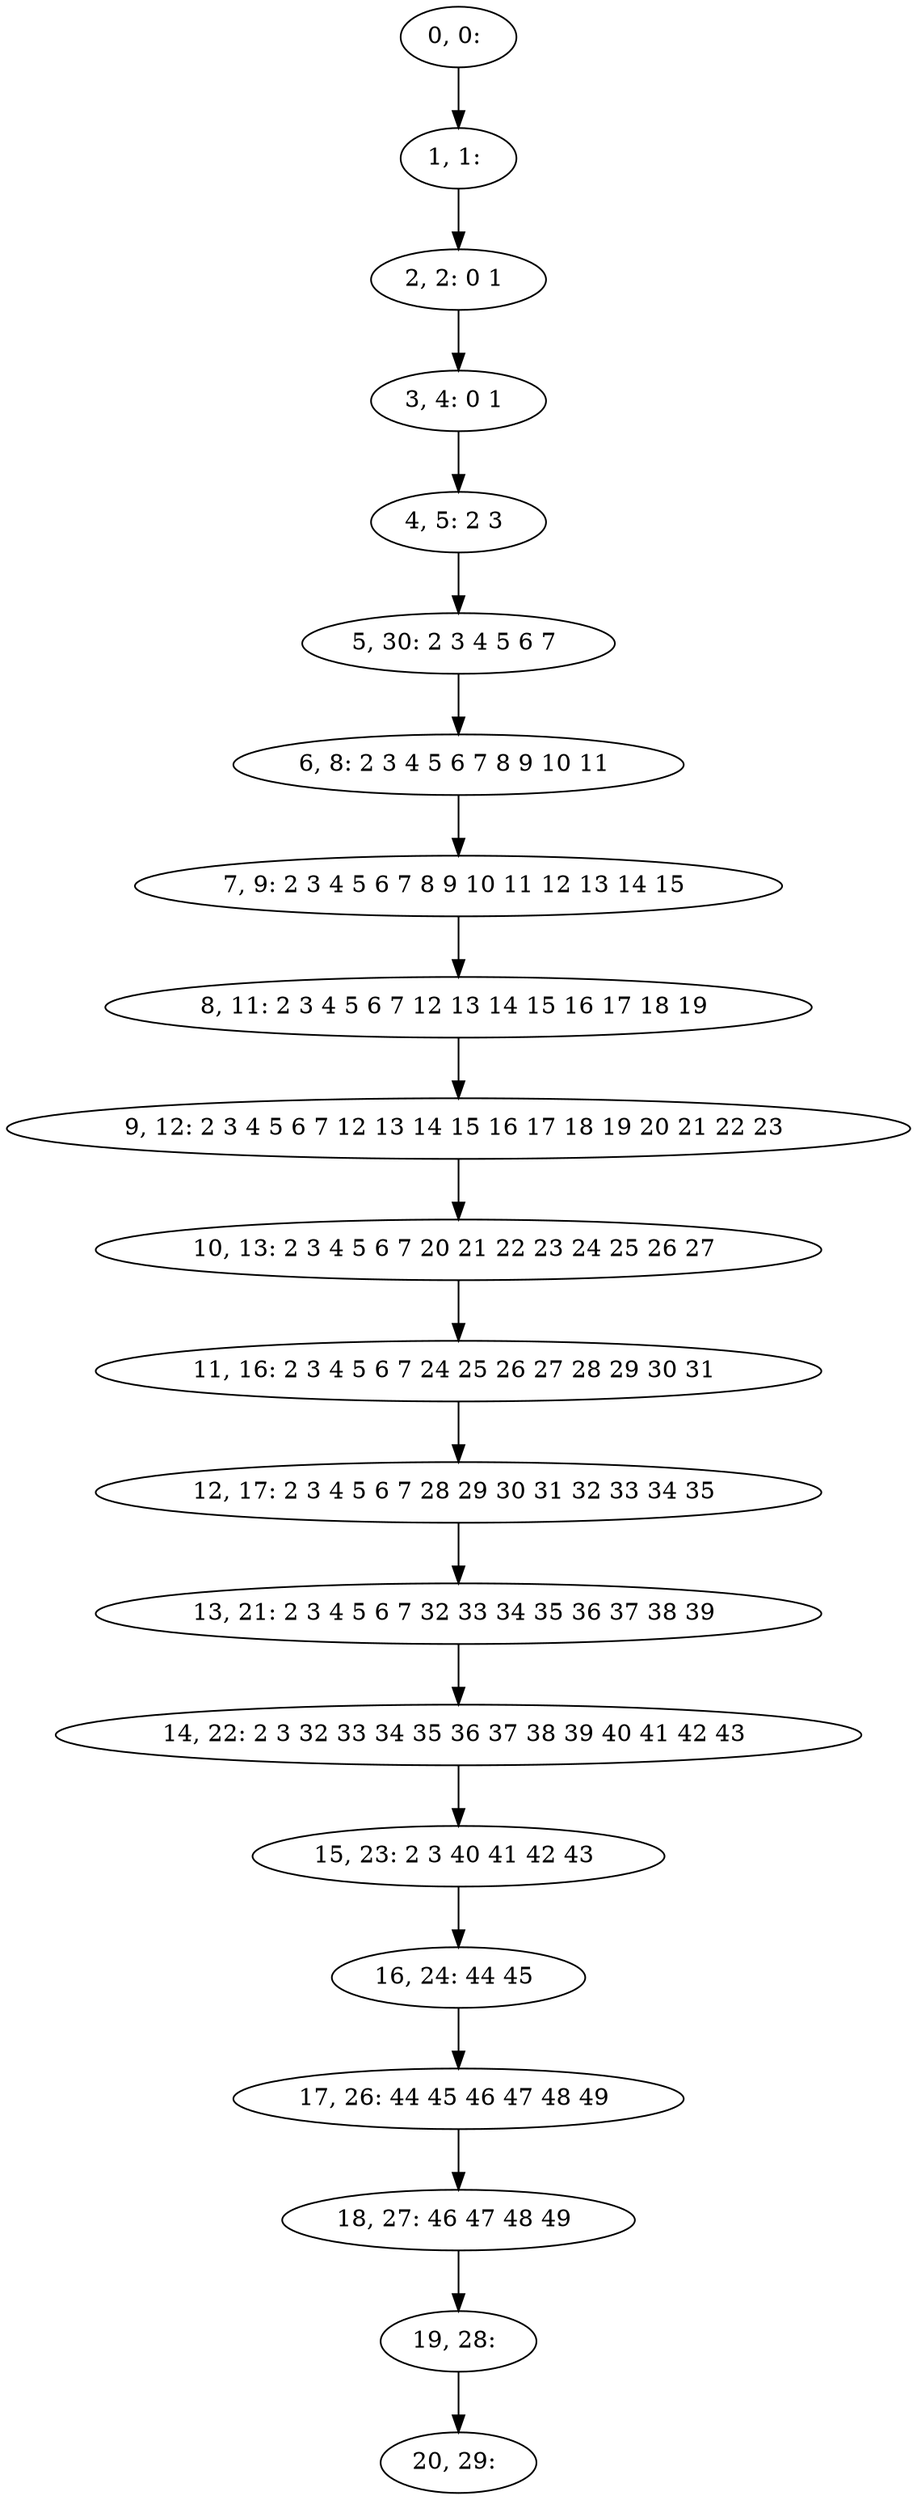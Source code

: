 digraph G {
0[label="0, 0: "];
1[label="1, 1: "];
2[label="2, 2: 0 1 "];
3[label="3, 4: 0 1 "];
4[label="4, 5: 2 3 "];
5[label="5, 30: 2 3 4 5 6 7 "];
6[label="6, 8: 2 3 4 5 6 7 8 9 10 11 "];
7[label="7, 9: 2 3 4 5 6 7 8 9 10 11 12 13 14 15 "];
8[label="8, 11: 2 3 4 5 6 7 12 13 14 15 16 17 18 19 "];
9[label="9, 12: 2 3 4 5 6 7 12 13 14 15 16 17 18 19 20 21 22 23 "];
10[label="10, 13: 2 3 4 5 6 7 20 21 22 23 24 25 26 27 "];
11[label="11, 16: 2 3 4 5 6 7 24 25 26 27 28 29 30 31 "];
12[label="12, 17: 2 3 4 5 6 7 28 29 30 31 32 33 34 35 "];
13[label="13, 21: 2 3 4 5 6 7 32 33 34 35 36 37 38 39 "];
14[label="14, 22: 2 3 32 33 34 35 36 37 38 39 40 41 42 43 "];
15[label="15, 23: 2 3 40 41 42 43 "];
16[label="16, 24: 44 45 "];
17[label="17, 26: 44 45 46 47 48 49 "];
18[label="18, 27: 46 47 48 49 "];
19[label="19, 28: "];
20[label="20, 29: "];
0->1 ;
1->2 ;
2->3 ;
3->4 ;
4->5 ;
5->6 ;
6->7 ;
7->8 ;
8->9 ;
9->10 ;
10->11 ;
11->12 ;
12->13 ;
13->14 ;
14->15 ;
15->16 ;
16->17 ;
17->18 ;
18->19 ;
19->20 ;
}
